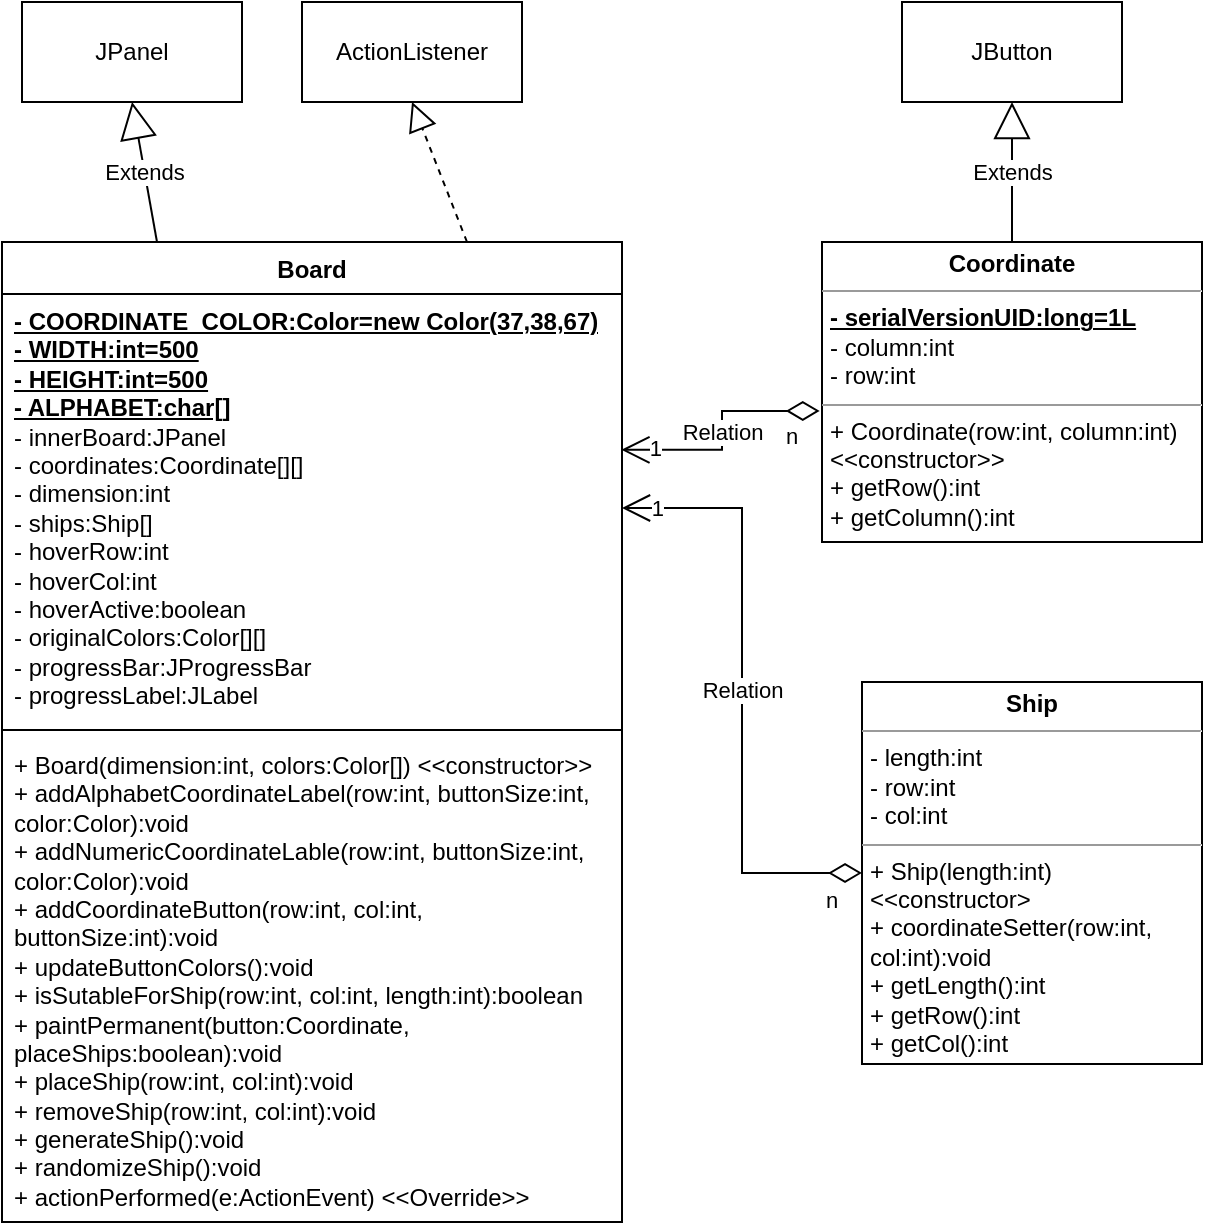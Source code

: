 <mxfile version="21.4.0" type="device">
  <diagram name="Page-1" id="5g_8QTyMUXvBuzQmZhH3">
    <mxGraphModel dx="963" dy="629" grid="1" gridSize="10" guides="1" tooltips="1" connect="1" arrows="1" fold="1" page="1" pageScale="1" pageWidth="1169" pageHeight="827" math="0" shadow="0">
      <root>
        <mxCell id="0" />
        <mxCell id="1" parent="0" />
        <mxCell id="DCsSReyJqwdb-_XZOj-n-1" value="Board" style="swimlane;fontStyle=1;align=center;verticalAlign=top;childLayout=stackLayout;horizontal=1;startSize=26;horizontalStack=0;resizeParent=1;resizeParentMax=0;resizeLast=0;collapsible=1;marginBottom=0;whiteSpace=wrap;html=1;" vertex="1" parent="1">
          <mxGeometry x="20" y="160" width="310" height="490" as="geometry" />
        </mxCell>
        <mxCell id="DCsSReyJqwdb-_XZOj-n-2" value="&lt;u style=&quot;font-weight: bold;&quot;&gt;- COORDINATE_COLOR:Color=new Color(37,38,67)&lt;br&gt;&lt;/u&gt;&lt;u style=&quot;font-weight: bold;&quot;&gt;- WIDTH:int=500&lt;/u&gt;&lt;br&gt;&lt;u style=&quot;font-weight: bold;&quot;&gt;- HEIGHT:int=500&lt;/u&gt;&lt;br&gt;&lt;u style=&quot;font-weight: bold;&quot;&gt;- ALPHABET:char[]&lt;/u&gt;&lt;br&gt;- innerBoard:JPanel&lt;br&gt;- coordinates:Coordinate[][]&lt;br&gt;- dimension:int&lt;br&gt;- ships:Ship[]&lt;br&gt;- hoverRow:int&lt;br&gt;- hoverCol:int&lt;br&gt;- hoverActive:boolean&lt;br&gt;- originalColors:Color[][]&lt;br&gt;- progressBar:JProgressBar&lt;br&gt;- progressLabel:JLabel" style="text;strokeColor=none;fillColor=none;align=left;verticalAlign=top;spacingLeft=4;spacingRight=4;overflow=hidden;rotatable=0;points=[[0,0.5],[1,0.5]];portConstraint=eastwest;whiteSpace=wrap;html=1;" vertex="1" parent="DCsSReyJqwdb-_XZOj-n-1">
          <mxGeometry y="26" width="310" height="214" as="geometry" />
        </mxCell>
        <mxCell id="DCsSReyJqwdb-_XZOj-n-3" value="" style="line;strokeWidth=1;fillColor=none;align=left;verticalAlign=middle;spacingTop=-1;spacingLeft=3;spacingRight=3;rotatable=0;labelPosition=right;points=[];portConstraint=eastwest;strokeColor=inherit;" vertex="1" parent="DCsSReyJqwdb-_XZOj-n-1">
          <mxGeometry y="240" width="310" height="8" as="geometry" />
        </mxCell>
        <mxCell id="DCsSReyJqwdb-_XZOj-n-4" value="+ Board(dimension:int, colors:Color[]) &amp;lt;&amp;lt;constructor&amp;gt;&amp;gt;&lt;br&gt;+ addAlphabetCoordinateLabel(row:int, buttonSize:int, color:Color):void&lt;br&gt;+ addNumericCoordinateLable(row:int, buttonSize:int, color:Color):void&lt;br&gt;+ addCoordinateButton(row:int, col:int, buttonSize:int):void&lt;br&gt;+ updateButtonColors():void&lt;br&gt;+ isSutableForShip(row:int, col:int, length:int):boolean&lt;br&gt;+ paintPermanent(button:Coordinate, placeShips:boolean):void&lt;br&gt;+ placeShip(row:int, col:int):void&lt;br&gt;+ removeShip(row:int, col:int):void&lt;br&gt;+ generateShip():void&lt;br&gt;+ randomizeShip():void&lt;br&gt;+ actionPerformed(e:ActionEvent) &amp;lt;&amp;lt;Override&amp;gt;&amp;gt;&lt;br&gt;" style="text;strokeColor=none;fillColor=none;align=left;verticalAlign=top;spacingLeft=4;spacingRight=4;overflow=hidden;rotatable=0;points=[[0,0.5],[1,0.5]];portConstraint=eastwest;whiteSpace=wrap;html=1;" vertex="1" parent="DCsSReyJqwdb-_XZOj-n-1">
          <mxGeometry y="248" width="310" height="242" as="geometry" />
        </mxCell>
        <mxCell id="DCsSReyJqwdb-_XZOj-n-5" value="JPanel" style="html=1;whiteSpace=wrap;" vertex="1" parent="1">
          <mxGeometry x="30" y="40" width="110" height="50" as="geometry" />
        </mxCell>
        <mxCell id="DCsSReyJqwdb-_XZOj-n-6" value="ActionListener" style="html=1;whiteSpace=wrap;" vertex="1" parent="1">
          <mxGeometry x="170" y="40" width="110" height="50" as="geometry" />
        </mxCell>
        <mxCell id="DCsSReyJqwdb-_XZOj-n-8" value="Extends" style="endArrow=block;endSize=16;endFill=0;html=1;rounded=0;exitX=0.25;exitY=0;exitDx=0;exitDy=0;entryX=0.5;entryY=1;entryDx=0;entryDy=0;" edge="1" parent="1" source="DCsSReyJqwdb-_XZOj-n-1" target="DCsSReyJqwdb-_XZOj-n-5">
          <mxGeometry width="160" relative="1" as="geometry">
            <mxPoint x="70" y="320" as="sourcePoint" />
            <mxPoint x="230" y="320" as="targetPoint" />
          </mxGeometry>
        </mxCell>
        <mxCell id="DCsSReyJqwdb-_XZOj-n-10" value="" style="endArrow=block;dashed=1;endFill=0;endSize=12;html=1;rounded=0;exitX=0.75;exitY=0;exitDx=0;exitDy=0;entryX=0.5;entryY=1;entryDx=0;entryDy=0;" edge="1" parent="1" source="DCsSReyJqwdb-_XZOj-n-1" target="DCsSReyJqwdb-_XZOj-n-6">
          <mxGeometry width="160" relative="1" as="geometry">
            <mxPoint x="70" y="320" as="sourcePoint" />
            <mxPoint x="230" y="320" as="targetPoint" />
          </mxGeometry>
        </mxCell>
        <mxCell id="DCsSReyJqwdb-_XZOj-n-11" value="&lt;p style=&quot;margin:0px;margin-top:4px;text-align:center;&quot;&gt;&lt;b&gt;Coordinate&lt;/b&gt;&lt;/p&gt;&lt;hr size=&quot;1&quot;&gt;&lt;p style=&quot;margin:0px;margin-left:4px;&quot;&gt;&lt;b&gt;&lt;u&gt;- serialVersionUID:long=1L&lt;/u&gt;&lt;/b&gt;&lt;/p&gt;&lt;p style=&quot;margin:0px;margin-left:4px;&quot;&gt;- column:int&lt;/p&gt;&lt;p style=&quot;margin:0px;margin-left:4px;&quot;&gt;- row:int&lt;/p&gt;&lt;hr size=&quot;1&quot;&gt;&lt;p style=&quot;margin:0px;margin-left:4px;&quot;&gt;+ Coordinate(row:int, column:int) &amp;lt;&amp;lt;constructor&amp;gt;&amp;gt;&lt;/p&gt;&lt;p style=&quot;margin:0px;margin-left:4px;&quot;&gt;+ getRow():int&lt;/p&gt;&lt;p style=&quot;margin:0px;margin-left:4px;&quot;&gt;+ getColumn():int&lt;/p&gt;" style="verticalAlign=top;align=left;overflow=fill;fontSize=12;fontFamily=Helvetica;html=1;whiteSpace=wrap;" vertex="1" parent="1">
          <mxGeometry x="430" y="160" width="190" height="150" as="geometry" />
        </mxCell>
        <mxCell id="DCsSReyJqwdb-_XZOj-n-12" value="JButton" style="html=1;whiteSpace=wrap;" vertex="1" parent="1">
          <mxGeometry x="470" y="40" width="110" height="50" as="geometry" />
        </mxCell>
        <mxCell id="DCsSReyJqwdb-_XZOj-n-13" value="Extends" style="endArrow=block;endSize=16;endFill=0;html=1;rounded=0;entryX=0.5;entryY=1;entryDx=0;entryDy=0;" edge="1" parent="1" source="DCsSReyJqwdb-_XZOj-n-11" target="DCsSReyJqwdb-_XZOj-n-12">
          <mxGeometry width="160" relative="1" as="geometry">
            <mxPoint x="500" y="320" as="sourcePoint" />
            <mxPoint x="660" y="320" as="targetPoint" />
          </mxGeometry>
        </mxCell>
        <mxCell id="DCsSReyJqwdb-_XZOj-n-14" value="&lt;p style=&quot;margin:0px;margin-top:4px;text-align:center;&quot;&gt;&lt;b&gt;Ship&lt;/b&gt;&lt;/p&gt;&lt;hr size=&quot;1&quot;&gt;&lt;p style=&quot;margin:0px;margin-left:4px;&quot;&gt;- length:int&lt;/p&gt;&lt;p style=&quot;margin:0px;margin-left:4px;&quot;&gt;- row:int&lt;/p&gt;&lt;p style=&quot;margin:0px;margin-left:4px;&quot;&gt;- col:int&lt;/p&gt;&lt;hr size=&quot;1&quot;&gt;&lt;p style=&quot;margin:0px;margin-left:4px;&quot;&gt;+ Ship(length:int) &amp;lt;&amp;lt;constructor&amp;gt;&lt;/p&gt;&lt;p style=&quot;margin:0px;margin-left:4px;&quot;&gt;+ coordinateSetter(row:int, col:int):void&lt;/p&gt;&lt;p style=&quot;margin:0px;margin-left:4px;&quot;&gt;+ getLength():int&lt;/p&gt;&lt;p style=&quot;margin:0px;margin-left:4px;&quot;&gt;+ getRow():int&lt;/p&gt;&lt;p style=&quot;margin:0px;margin-left:4px;&quot;&gt;+ getCol():int&lt;/p&gt;" style="verticalAlign=top;align=left;overflow=fill;fontSize=12;fontFamily=Helvetica;html=1;whiteSpace=wrap;" vertex="1" parent="1">
          <mxGeometry x="450" y="380" width="170" height="191" as="geometry" />
        </mxCell>
        <mxCell id="DCsSReyJqwdb-_XZOj-n-15" value="Relation" style="endArrow=open;html=1;endSize=12;startArrow=diamondThin;startSize=14;startFill=0;edgeStyle=orthogonalEdgeStyle;rounded=0;exitX=0;exitY=0.5;exitDx=0;exitDy=0;entryX=1;entryY=0.5;entryDx=0;entryDy=0;" edge="1" parent="1" source="DCsSReyJqwdb-_XZOj-n-14" target="DCsSReyJqwdb-_XZOj-n-2">
          <mxGeometry relative="1" as="geometry">
            <mxPoint x="110" y="330" as="sourcePoint" />
            <mxPoint x="270" y="330" as="targetPoint" />
          </mxGeometry>
        </mxCell>
        <mxCell id="DCsSReyJqwdb-_XZOj-n-16" value="n" style="edgeLabel;resizable=0;html=1;align=left;verticalAlign=top;" connectable="0" vertex="1" parent="DCsSReyJqwdb-_XZOj-n-15">
          <mxGeometry x="-1" relative="1" as="geometry">
            <mxPoint x="-20" as="offset" />
          </mxGeometry>
        </mxCell>
        <mxCell id="DCsSReyJqwdb-_XZOj-n-17" value="1" style="edgeLabel;resizable=0;html=1;align=right;verticalAlign=top;" connectable="0" vertex="1" parent="DCsSReyJqwdb-_XZOj-n-15">
          <mxGeometry x="1" relative="1" as="geometry">
            <mxPoint x="21" y="-13" as="offset" />
          </mxGeometry>
        </mxCell>
        <mxCell id="DCsSReyJqwdb-_XZOj-n-18" value="Relation" style="endArrow=open;html=1;endSize=12;startArrow=diamondThin;startSize=14;startFill=0;edgeStyle=orthogonalEdgeStyle;rounded=0;exitX=-0.006;exitY=0.563;exitDx=0;exitDy=0;exitPerimeter=0;entryX=0.999;entryY=0.364;entryDx=0;entryDy=0;entryPerimeter=0;" edge="1" parent="1" source="DCsSReyJqwdb-_XZOj-n-11" target="DCsSReyJqwdb-_XZOj-n-2">
          <mxGeometry relative="1" as="geometry">
            <mxPoint x="330" y="100" as="sourcePoint" />
            <mxPoint x="490" y="100" as="targetPoint" />
          </mxGeometry>
        </mxCell>
        <mxCell id="DCsSReyJqwdb-_XZOj-n-19" value="n" style="edgeLabel;resizable=0;html=1;align=left;verticalAlign=top;" connectable="0" vertex="1" parent="DCsSReyJqwdb-_XZOj-n-18">
          <mxGeometry x="-1" relative="1" as="geometry">
            <mxPoint x="-19" as="offset" />
          </mxGeometry>
        </mxCell>
        <mxCell id="DCsSReyJqwdb-_XZOj-n-20" value="1" style="edgeLabel;resizable=0;html=1;align=right;verticalAlign=top;" connectable="0" vertex="1" parent="DCsSReyJqwdb-_XZOj-n-18">
          <mxGeometry x="1" relative="1" as="geometry">
            <mxPoint x="21" y="-14" as="offset" />
          </mxGeometry>
        </mxCell>
      </root>
    </mxGraphModel>
  </diagram>
</mxfile>
